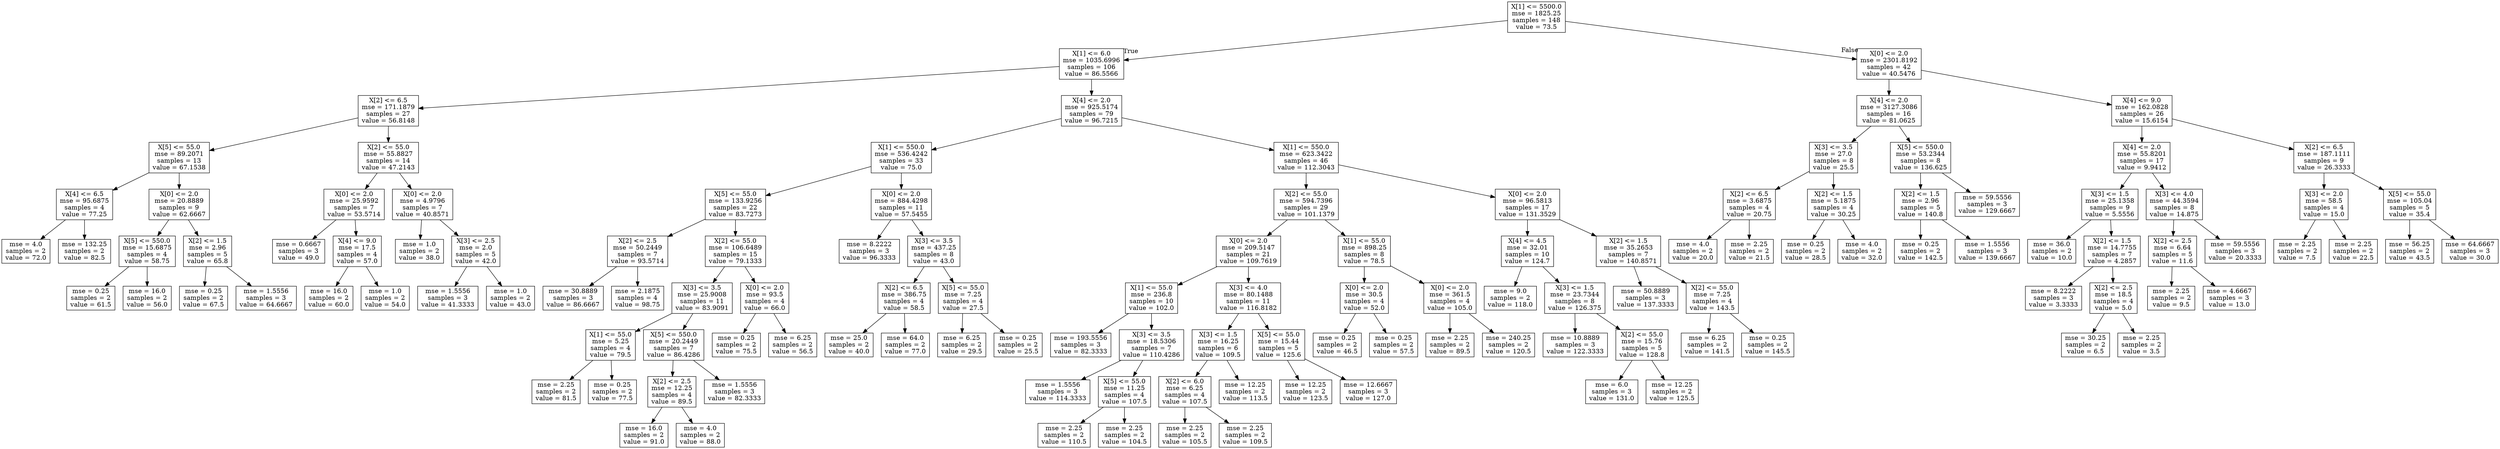 digraph Tree {
node [shape=box] ;
0 [label="X[1] <= 5500.0\nmse = 1825.25\nsamples = 148\nvalue = 73.5"] ;
1 [label="X[1] <= 6.0\nmse = 1035.6996\nsamples = 106\nvalue = 86.5566"] ;
0 -> 1 [labeldistance=2.5, labelangle=45, headlabel="True"] ;
2 [label="X[2] <= 6.5\nmse = 171.1879\nsamples = 27\nvalue = 56.8148"] ;
1 -> 2 ;
3 [label="X[5] <= 55.0\nmse = 89.2071\nsamples = 13\nvalue = 67.1538"] ;
2 -> 3 ;
4 [label="X[4] <= 6.5\nmse = 95.6875\nsamples = 4\nvalue = 77.25"] ;
3 -> 4 ;
5 [label="mse = 4.0\nsamples = 2\nvalue = 72.0"] ;
4 -> 5 ;
6 [label="mse = 132.25\nsamples = 2\nvalue = 82.5"] ;
4 -> 6 ;
7 [label="X[0] <= 2.0\nmse = 20.8889\nsamples = 9\nvalue = 62.6667"] ;
3 -> 7 ;
8 [label="X[5] <= 550.0\nmse = 15.6875\nsamples = 4\nvalue = 58.75"] ;
7 -> 8 ;
9 [label="mse = 0.25\nsamples = 2\nvalue = 61.5"] ;
8 -> 9 ;
10 [label="mse = 16.0\nsamples = 2\nvalue = 56.0"] ;
8 -> 10 ;
11 [label="X[2] <= 1.5\nmse = 2.96\nsamples = 5\nvalue = 65.8"] ;
7 -> 11 ;
12 [label="mse = 0.25\nsamples = 2\nvalue = 67.5"] ;
11 -> 12 ;
13 [label="mse = 1.5556\nsamples = 3\nvalue = 64.6667"] ;
11 -> 13 ;
14 [label="X[2] <= 55.0\nmse = 55.8827\nsamples = 14\nvalue = 47.2143"] ;
2 -> 14 ;
15 [label="X[0] <= 2.0\nmse = 25.9592\nsamples = 7\nvalue = 53.5714"] ;
14 -> 15 ;
16 [label="mse = 0.6667\nsamples = 3\nvalue = 49.0"] ;
15 -> 16 ;
17 [label="X[4] <= 9.0\nmse = 17.5\nsamples = 4\nvalue = 57.0"] ;
15 -> 17 ;
18 [label="mse = 16.0\nsamples = 2\nvalue = 60.0"] ;
17 -> 18 ;
19 [label="mse = 1.0\nsamples = 2\nvalue = 54.0"] ;
17 -> 19 ;
20 [label="X[0] <= 2.0\nmse = 4.9796\nsamples = 7\nvalue = 40.8571"] ;
14 -> 20 ;
21 [label="mse = 1.0\nsamples = 2\nvalue = 38.0"] ;
20 -> 21 ;
22 [label="X[3] <= 2.5\nmse = 2.0\nsamples = 5\nvalue = 42.0"] ;
20 -> 22 ;
23 [label="mse = 1.5556\nsamples = 3\nvalue = 41.3333"] ;
22 -> 23 ;
24 [label="mse = 1.0\nsamples = 2\nvalue = 43.0"] ;
22 -> 24 ;
25 [label="X[4] <= 2.0\nmse = 925.5174\nsamples = 79\nvalue = 96.7215"] ;
1 -> 25 ;
26 [label="X[1] <= 550.0\nmse = 536.4242\nsamples = 33\nvalue = 75.0"] ;
25 -> 26 ;
27 [label="X[5] <= 55.0\nmse = 133.9256\nsamples = 22\nvalue = 83.7273"] ;
26 -> 27 ;
28 [label="X[2] <= 2.5\nmse = 50.2449\nsamples = 7\nvalue = 93.5714"] ;
27 -> 28 ;
29 [label="mse = 30.8889\nsamples = 3\nvalue = 86.6667"] ;
28 -> 29 ;
30 [label="mse = 2.1875\nsamples = 4\nvalue = 98.75"] ;
28 -> 30 ;
31 [label="X[2] <= 55.0\nmse = 106.6489\nsamples = 15\nvalue = 79.1333"] ;
27 -> 31 ;
32 [label="X[3] <= 3.5\nmse = 25.9008\nsamples = 11\nvalue = 83.9091"] ;
31 -> 32 ;
33 [label="X[1] <= 55.0\nmse = 5.25\nsamples = 4\nvalue = 79.5"] ;
32 -> 33 ;
34 [label="mse = 2.25\nsamples = 2\nvalue = 81.5"] ;
33 -> 34 ;
35 [label="mse = 0.25\nsamples = 2\nvalue = 77.5"] ;
33 -> 35 ;
36 [label="X[5] <= 550.0\nmse = 20.2449\nsamples = 7\nvalue = 86.4286"] ;
32 -> 36 ;
37 [label="X[2] <= 2.5\nmse = 12.25\nsamples = 4\nvalue = 89.5"] ;
36 -> 37 ;
38 [label="mse = 16.0\nsamples = 2\nvalue = 91.0"] ;
37 -> 38 ;
39 [label="mse = 4.0\nsamples = 2\nvalue = 88.0"] ;
37 -> 39 ;
40 [label="mse = 1.5556\nsamples = 3\nvalue = 82.3333"] ;
36 -> 40 ;
41 [label="X[0] <= 2.0\nmse = 93.5\nsamples = 4\nvalue = 66.0"] ;
31 -> 41 ;
42 [label="mse = 0.25\nsamples = 2\nvalue = 75.5"] ;
41 -> 42 ;
43 [label="mse = 6.25\nsamples = 2\nvalue = 56.5"] ;
41 -> 43 ;
44 [label="X[0] <= 2.0\nmse = 884.4298\nsamples = 11\nvalue = 57.5455"] ;
26 -> 44 ;
45 [label="mse = 8.2222\nsamples = 3\nvalue = 96.3333"] ;
44 -> 45 ;
46 [label="X[3] <= 3.5\nmse = 437.25\nsamples = 8\nvalue = 43.0"] ;
44 -> 46 ;
47 [label="X[2] <= 6.5\nmse = 386.75\nsamples = 4\nvalue = 58.5"] ;
46 -> 47 ;
48 [label="mse = 25.0\nsamples = 2\nvalue = 40.0"] ;
47 -> 48 ;
49 [label="mse = 64.0\nsamples = 2\nvalue = 77.0"] ;
47 -> 49 ;
50 [label="X[5] <= 55.0\nmse = 7.25\nsamples = 4\nvalue = 27.5"] ;
46 -> 50 ;
51 [label="mse = 6.25\nsamples = 2\nvalue = 29.5"] ;
50 -> 51 ;
52 [label="mse = 0.25\nsamples = 2\nvalue = 25.5"] ;
50 -> 52 ;
53 [label="X[1] <= 550.0\nmse = 623.3422\nsamples = 46\nvalue = 112.3043"] ;
25 -> 53 ;
54 [label="X[2] <= 55.0\nmse = 594.7396\nsamples = 29\nvalue = 101.1379"] ;
53 -> 54 ;
55 [label="X[0] <= 2.0\nmse = 209.5147\nsamples = 21\nvalue = 109.7619"] ;
54 -> 55 ;
56 [label="X[1] <= 55.0\nmse = 236.8\nsamples = 10\nvalue = 102.0"] ;
55 -> 56 ;
57 [label="mse = 193.5556\nsamples = 3\nvalue = 82.3333"] ;
56 -> 57 ;
58 [label="X[3] <= 3.5\nmse = 18.5306\nsamples = 7\nvalue = 110.4286"] ;
56 -> 58 ;
59 [label="mse = 1.5556\nsamples = 3\nvalue = 114.3333"] ;
58 -> 59 ;
60 [label="X[5] <= 55.0\nmse = 11.25\nsamples = 4\nvalue = 107.5"] ;
58 -> 60 ;
61 [label="mse = 2.25\nsamples = 2\nvalue = 110.5"] ;
60 -> 61 ;
62 [label="mse = 2.25\nsamples = 2\nvalue = 104.5"] ;
60 -> 62 ;
63 [label="X[3] <= 4.0\nmse = 80.1488\nsamples = 11\nvalue = 116.8182"] ;
55 -> 63 ;
64 [label="X[3] <= 1.5\nmse = 16.25\nsamples = 6\nvalue = 109.5"] ;
63 -> 64 ;
65 [label="X[2] <= 6.0\nmse = 6.25\nsamples = 4\nvalue = 107.5"] ;
64 -> 65 ;
66 [label="mse = 2.25\nsamples = 2\nvalue = 105.5"] ;
65 -> 66 ;
67 [label="mse = 2.25\nsamples = 2\nvalue = 109.5"] ;
65 -> 67 ;
68 [label="mse = 12.25\nsamples = 2\nvalue = 113.5"] ;
64 -> 68 ;
69 [label="X[5] <= 55.0\nmse = 15.44\nsamples = 5\nvalue = 125.6"] ;
63 -> 69 ;
70 [label="mse = 12.25\nsamples = 2\nvalue = 123.5"] ;
69 -> 70 ;
71 [label="mse = 12.6667\nsamples = 3\nvalue = 127.0"] ;
69 -> 71 ;
72 [label="X[1] <= 55.0\nmse = 898.25\nsamples = 8\nvalue = 78.5"] ;
54 -> 72 ;
73 [label="X[0] <= 2.0\nmse = 30.5\nsamples = 4\nvalue = 52.0"] ;
72 -> 73 ;
74 [label="mse = 0.25\nsamples = 2\nvalue = 46.5"] ;
73 -> 74 ;
75 [label="mse = 0.25\nsamples = 2\nvalue = 57.5"] ;
73 -> 75 ;
76 [label="X[0] <= 2.0\nmse = 361.5\nsamples = 4\nvalue = 105.0"] ;
72 -> 76 ;
77 [label="mse = 2.25\nsamples = 2\nvalue = 89.5"] ;
76 -> 77 ;
78 [label="mse = 240.25\nsamples = 2\nvalue = 120.5"] ;
76 -> 78 ;
79 [label="X[0] <= 2.0\nmse = 96.5813\nsamples = 17\nvalue = 131.3529"] ;
53 -> 79 ;
80 [label="X[4] <= 4.5\nmse = 32.01\nsamples = 10\nvalue = 124.7"] ;
79 -> 80 ;
81 [label="mse = 9.0\nsamples = 2\nvalue = 118.0"] ;
80 -> 81 ;
82 [label="X[3] <= 1.5\nmse = 23.7344\nsamples = 8\nvalue = 126.375"] ;
80 -> 82 ;
83 [label="mse = 10.8889\nsamples = 3\nvalue = 122.3333"] ;
82 -> 83 ;
84 [label="X[2] <= 55.0\nmse = 15.76\nsamples = 5\nvalue = 128.8"] ;
82 -> 84 ;
85 [label="mse = 6.0\nsamples = 3\nvalue = 131.0"] ;
84 -> 85 ;
86 [label="mse = 12.25\nsamples = 2\nvalue = 125.5"] ;
84 -> 86 ;
87 [label="X[2] <= 1.5\nmse = 35.2653\nsamples = 7\nvalue = 140.8571"] ;
79 -> 87 ;
88 [label="mse = 50.8889\nsamples = 3\nvalue = 137.3333"] ;
87 -> 88 ;
89 [label="X[2] <= 55.0\nmse = 7.25\nsamples = 4\nvalue = 143.5"] ;
87 -> 89 ;
90 [label="mse = 6.25\nsamples = 2\nvalue = 141.5"] ;
89 -> 90 ;
91 [label="mse = 0.25\nsamples = 2\nvalue = 145.5"] ;
89 -> 91 ;
92 [label="X[0] <= 2.0\nmse = 2301.8192\nsamples = 42\nvalue = 40.5476"] ;
0 -> 92 [labeldistance=2.5, labelangle=-45, headlabel="False"] ;
93 [label="X[4] <= 2.0\nmse = 3127.3086\nsamples = 16\nvalue = 81.0625"] ;
92 -> 93 ;
94 [label="X[3] <= 3.5\nmse = 27.0\nsamples = 8\nvalue = 25.5"] ;
93 -> 94 ;
95 [label="X[2] <= 6.5\nmse = 3.6875\nsamples = 4\nvalue = 20.75"] ;
94 -> 95 ;
96 [label="mse = 4.0\nsamples = 2\nvalue = 20.0"] ;
95 -> 96 ;
97 [label="mse = 2.25\nsamples = 2\nvalue = 21.5"] ;
95 -> 97 ;
98 [label="X[2] <= 1.5\nmse = 5.1875\nsamples = 4\nvalue = 30.25"] ;
94 -> 98 ;
99 [label="mse = 0.25\nsamples = 2\nvalue = 28.5"] ;
98 -> 99 ;
100 [label="mse = 4.0\nsamples = 2\nvalue = 32.0"] ;
98 -> 100 ;
101 [label="X[5] <= 550.0\nmse = 53.2344\nsamples = 8\nvalue = 136.625"] ;
93 -> 101 ;
102 [label="X[2] <= 1.5\nmse = 2.96\nsamples = 5\nvalue = 140.8"] ;
101 -> 102 ;
103 [label="mse = 0.25\nsamples = 2\nvalue = 142.5"] ;
102 -> 103 ;
104 [label="mse = 1.5556\nsamples = 3\nvalue = 139.6667"] ;
102 -> 104 ;
105 [label="mse = 59.5556\nsamples = 3\nvalue = 129.6667"] ;
101 -> 105 ;
106 [label="X[4] <= 9.0\nmse = 162.0828\nsamples = 26\nvalue = 15.6154"] ;
92 -> 106 ;
107 [label="X[4] <= 2.0\nmse = 55.8201\nsamples = 17\nvalue = 9.9412"] ;
106 -> 107 ;
108 [label="X[3] <= 1.5\nmse = 25.1358\nsamples = 9\nvalue = 5.5556"] ;
107 -> 108 ;
109 [label="mse = 36.0\nsamples = 2\nvalue = 10.0"] ;
108 -> 109 ;
110 [label="X[2] <= 1.5\nmse = 14.7755\nsamples = 7\nvalue = 4.2857"] ;
108 -> 110 ;
111 [label="mse = 8.2222\nsamples = 3\nvalue = 3.3333"] ;
110 -> 111 ;
112 [label="X[2] <= 2.5\nmse = 18.5\nsamples = 4\nvalue = 5.0"] ;
110 -> 112 ;
113 [label="mse = 30.25\nsamples = 2\nvalue = 6.5"] ;
112 -> 113 ;
114 [label="mse = 2.25\nsamples = 2\nvalue = 3.5"] ;
112 -> 114 ;
115 [label="X[3] <= 4.0\nmse = 44.3594\nsamples = 8\nvalue = 14.875"] ;
107 -> 115 ;
116 [label="X[2] <= 2.5\nmse = 6.64\nsamples = 5\nvalue = 11.6"] ;
115 -> 116 ;
117 [label="mse = 2.25\nsamples = 2\nvalue = 9.5"] ;
116 -> 117 ;
118 [label="mse = 4.6667\nsamples = 3\nvalue = 13.0"] ;
116 -> 118 ;
119 [label="mse = 59.5556\nsamples = 3\nvalue = 20.3333"] ;
115 -> 119 ;
120 [label="X[2] <= 6.5\nmse = 187.1111\nsamples = 9\nvalue = 26.3333"] ;
106 -> 120 ;
121 [label="X[3] <= 2.0\nmse = 58.5\nsamples = 4\nvalue = 15.0"] ;
120 -> 121 ;
122 [label="mse = 2.25\nsamples = 2\nvalue = 7.5"] ;
121 -> 122 ;
123 [label="mse = 2.25\nsamples = 2\nvalue = 22.5"] ;
121 -> 123 ;
124 [label="X[5] <= 55.0\nmse = 105.04\nsamples = 5\nvalue = 35.4"] ;
120 -> 124 ;
125 [label="mse = 56.25\nsamples = 2\nvalue = 43.5"] ;
124 -> 125 ;
126 [label="mse = 64.6667\nsamples = 3\nvalue = 30.0"] ;
124 -> 126 ;
}